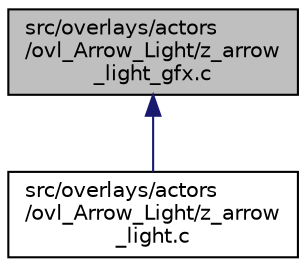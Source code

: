 digraph "src/overlays/actors/ovl_Arrow_Light/z_arrow_light_gfx.c"
{
 // LATEX_PDF_SIZE
  edge [fontname="Helvetica",fontsize="10",labelfontname="Helvetica",labelfontsize="10"];
  node [fontname="Helvetica",fontsize="10",shape=record];
  Node1 [label="src/overlays/actors\l/ovl_Arrow_Light/z_arrow\l_light_gfx.c",height=0.2,width=0.4,color="black", fillcolor="grey75", style="filled", fontcolor="black",tooltip=" "];
  Node1 -> Node2 [dir="back",color="midnightblue",fontsize="10",style="solid",fontname="Helvetica"];
  Node2 [label="src/overlays/actors\l/ovl_Arrow_Light/z_arrow\l_light.c",height=0.2,width=0.4,color="black", fillcolor="white", style="filled",URL="$d6/df3/z__arrow__light_8c.html",tooltip=" "];
}
